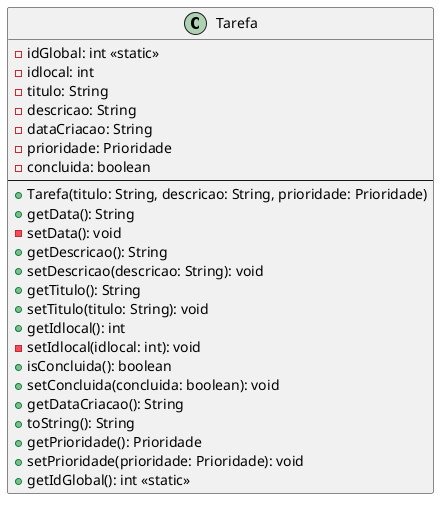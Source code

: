 @startuml

skinparam lineType ortho

class Tarefa {
    - idGlobal: int <<static>>
    - idlocal: int
    - titulo: String
    - descricao: String
    - dataCriacao: String
    - prioridade: Prioridade
    - concluida: boolean
    --
    + Tarefa(titulo: String, descricao: String, prioridade: Prioridade)
    + getData(): String
    - setData(): void
    + getDescricao(): String
    + setDescricao(descricao: String): void
    + getTitulo(): String
    + setTitulo(titulo: String): void
    + getIdlocal(): int
    - setIdlocal(idlocal: int): void
    + isConcluida(): boolean
    + setConcluida(concluida: boolean): void
    + getDataCriacao(): String
    + toString(): String
    + getPrioridade(): Prioridade
    + setPrioridade(prioridade: Prioridade): void
    + getIdGlobal(): int <<static>>
}

@enduml
